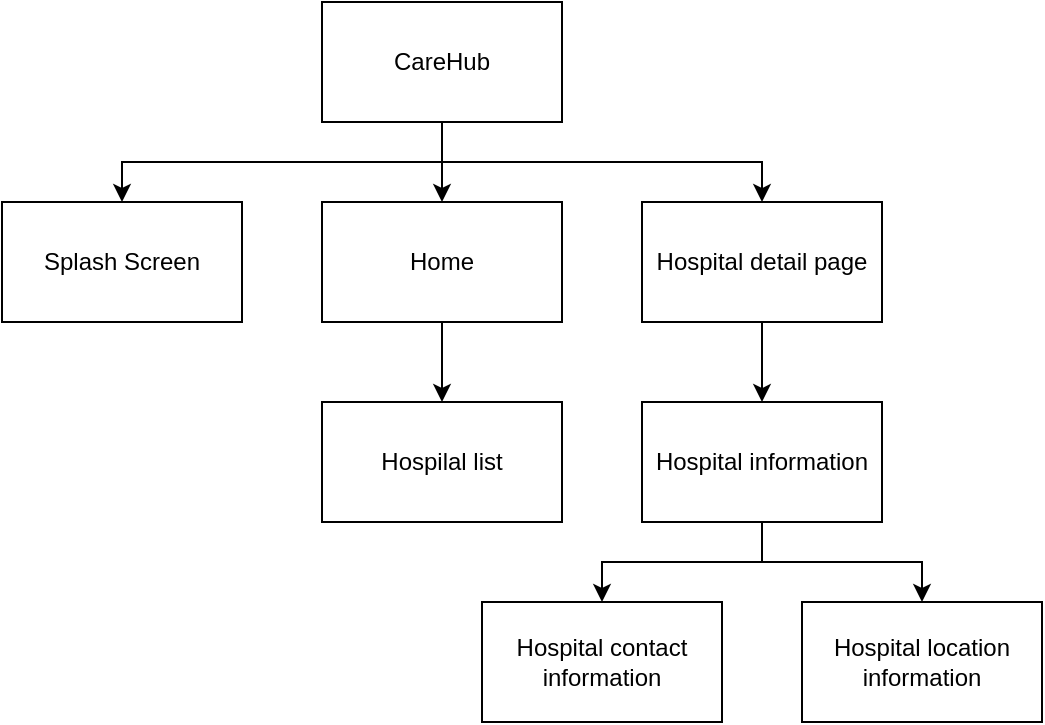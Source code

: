 <mxfile version="13.9.9" type="device"><diagram id="kFGYpZALEiXqc8w-F7rQ" name="Page-1"><mxGraphModel dx="852" dy="534" grid="1" gridSize="10" guides="1" tooltips="1" connect="1" arrows="1" fold="1" page="1" pageScale="1" pageWidth="850" pageHeight="1100" math="0" shadow="0"><root><mxCell id="0"/><mxCell id="1" parent="0"/><mxCell id="Ay1EtAIB2aXVBaV7bOYH-4" style="edgeStyle=orthogonalEdgeStyle;rounded=0;orthogonalLoop=1;jettySize=auto;html=1;exitX=0.5;exitY=1;exitDx=0;exitDy=0;entryX=0.5;entryY=0;entryDx=0;entryDy=0;" edge="1" parent="1" source="Ay1EtAIB2aXVBaV7bOYH-1" target="Ay1EtAIB2aXVBaV7bOYH-2"><mxGeometry relative="1" as="geometry"/></mxCell><mxCell id="Ay1EtAIB2aXVBaV7bOYH-5" style="edgeStyle=orthogonalEdgeStyle;rounded=0;orthogonalLoop=1;jettySize=auto;html=1;exitX=0.5;exitY=1;exitDx=0;exitDy=0;entryX=0.5;entryY=0;entryDx=0;entryDy=0;" edge="1" parent="1" source="Ay1EtAIB2aXVBaV7bOYH-1" target="Ay1EtAIB2aXVBaV7bOYH-3"><mxGeometry relative="1" as="geometry"/></mxCell><mxCell id="Ay1EtAIB2aXVBaV7bOYH-7" style="edgeStyle=orthogonalEdgeStyle;rounded=0;orthogonalLoop=1;jettySize=auto;html=1;exitX=0.5;exitY=1;exitDx=0;exitDy=0;entryX=0.5;entryY=0;entryDx=0;entryDy=0;" edge="1" parent="1" source="Ay1EtAIB2aXVBaV7bOYH-1" target="Ay1EtAIB2aXVBaV7bOYH-6"><mxGeometry relative="1" as="geometry"/></mxCell><mxCell id="Ay1EtAIB2aXVBaV7bOYH-1" value="CareHub" style="rounded=0;whiteSpace=wrap;html=1;" vertex="1" parent="1"><mxGeometry x="280" y="140" width="120" height="60" as="geometry"/></mxCell><mxCell id="Ay1EtAIB2aXVBaV7bOYH-2" value="Splash Screen" style="rounded=0;whiteSpace=wrap;html=1;" vertex="1" parent="1"><mxGeometry x="120" y="240" width="120" height="60" as="geometry"/></mxCell><mxCell id="Ay1EtAIB2aXVBaV7bOYH-9" style="edgeStyle=orthogonalEdgeStyle;rounded=0;orthogonalLoop=1;jettySize=auto;html=1;exitX=0.5;exitY=1;exitDx=0;exitDy=0;entryX=0.5;entryY=0;entryDx=0;entryDy=0;" edge="1" parent="1" source="Ay1EtAIB2aXVBaV7bOYH-3" target="Ay1EtAIB2aXVBaV7bOYH-8"><mxGeometry relative="1" as="geometry"/></mxCell><mxCell id="Ay1EtAIB2aXVBaV7bOYH-3" value="Home" style="rounded=0;whiteSpace=wrap;html=1;" vertex="1" parent="1"><mxGeometry x="280" y="240" width="120" height="60" as="geometry"/></mxCell><mxCell id="Ay1EtAIB2aXVBaV7bOYH-11" style="edgeStyle=orthogonalEdgeStyle;rounded=0;orthogonalLoop=1;jettySize=auto;html=1;exitX=0.5;exitY=1;exitDx=0;exitDy=0;entryX=0.5;entryY=0;entryDx=0;entryDy=0;" edge="1" parent="1" source="Ay1EtAIB2aXVBaV7bOYH-6" target="Ay1EtAIB2aXVBaV7bOYH-10"><mxGeometry relative="1" as="geometry"/></mxCell><mxCell id="Ay1EtAIB2aXVBaV7bOYH-6" value="Hospital detail page" style="rounded=0;whiteSpace=wrap;html=1;" vertex="1" parent="1"><mxGeometry x="440" y="240" width="120" height="60" as="geometry"/></mxCell><mxCell id="Ay1EtAIB2aXVBaV7bOYH-8" value="Hospilal list" style="rounded=0;whiteSpace=wrap;html=1;" vertex="1" parent="1"><mxGeometry x="280" y="340" width="120" height="60" as="geometry"/></mxCell><mxCell id="Ay1EtAIB2aXVBaV7bOYH-20" style="edgeStyle=orthogonalEdgeStyle;rounded=0;orthogonalLoop=1;jettySize=auto;html=1;exitX=0.5;exitY=1;exitDx=0;exitDy=0;entryX=0.5;entryY=0;entryDx=0;entryDy=0;" edge="1" parent="1" source="Ay1EtAIB2aXVBaV7bOYH-10" target="Ay1EtAIB2aXVBaV7bOYH-12"><mxGeometry relative="1" as="geometry"/></mxCell><mxCell id="Ay1EtAIB2aXVBaV7bOYH-21" style="edgeStyle=orthogonalEdgeStyle;rounded=0;orthogonalLoop=1;jettySize=auto;html=1;exitX=0.5;exitY=1;exitDx=0;exitDy=0;" edge="1" parent="1" source="Ay1EtAIB2aXVBaV7bOYH-10" target="Ay1EtAIB2aXVBaV7bOYH-14"><mxGeometry relative="1" as="geometry"/></mxCell><mxCell id="Ay1EtAIB2aXVBaV7bOYH-10" value="Hospital information" style="rounded=0;whiteSpace=wrap;html=1;" vertex="1" parent="1"><mxGeometry x="440" y="340" width="120" height="60" as="geometry"/></mxCell><mxCell id="Ay1EtAIB2aXVBaV7bOYH-12" value="Hospital contact information" style="rounded=0;whiteSpace=wrap;html=1;" vertex="1" parent="1"><mxGeometry x="360" y="440" width="120" height="60" as="geometry"/></mxCell><mxCell id="Ay1EtAIB2aXVBaV7bOYH-14" value="Hospital location information" style="rounded=0;whiteSpace=wrap;html=1;" vertex="1" parent="1"><mxGeometry x="520" y="440" width="120" height="60" as="geometry"/></mxCell></root></mxGraphModel></diagram></mxfile>